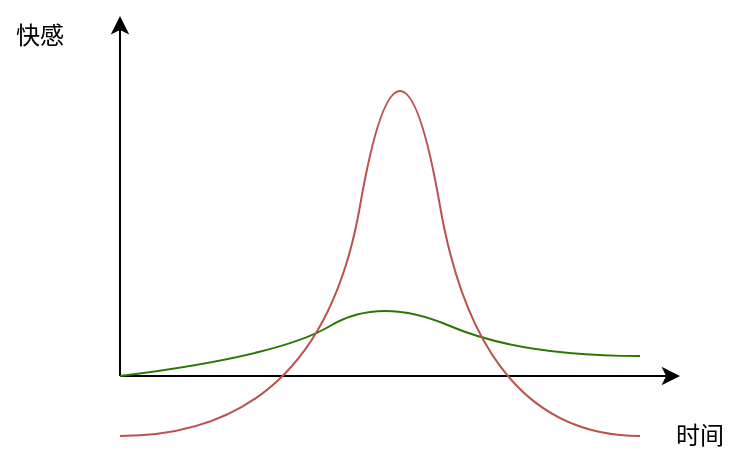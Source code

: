 <mxfile version="10.7.7" type="github"><diagram id="_Z19NQKxSoqv7oWscKGZ" name="Page-1"><mxGraphModel dx="1024" dy="557" grid="1" gridSize="10" guides="1" tooltips="1" connect="1" arrows="1" fold="1" page="1" pageScale="1" pageWidth="827" pageHeight="1169" math="0" shadow="0"><root><mxCell id="0"/><mxCell id="1" parent="0"/><mxCell id="XJ8kmUCe-_pg5cU2cd4F-1" value="" style="endArrow=classic;html=1;" edge="1" parent="1"><mxGeometry width="50" height="50" relative="1" as="geometry"><mxPoint x="300" y="340" as="sourcePoint"/><mxPoint x="580" y="340" as="targetPoint"/></mxGeometry></mxCell><mxCell id="XJ8kmUCe-_pg5cU2cd4F-2" value="" style="endArrow=classic;html=1;" edge="1" parent="1"><mxGeometry width="50" height="50" relative="1" as="geometry"><mxPoint x="300" y="340" as="sourcePoint"/><mxPoint x="300" y="160" as="targetPoint"/></mxGeometry></mxCell><mxCell id="XJ8kmUCe-_pg5cU2cd4F-3" value="快感" style="text;html=1;strokeColor=none;fillColor=none;align=center;verticalAlign=middle;whiteSpace=wrap;rounded=0;" vertex="1" parent="1"><mxGeometry x="240" y="160" width="40" height="20" as="geometry"/></mxCell><mxCell id="XJ8kmUCe-_pg5cU2cd4F-4" value="" style="curved=1;endArrow=none;html=1;startArrow=none;startFill=0;endFill=0;fillColor=#60a917;strokeColor=#2D7600;" edge="1" parent="1"><mxGeometry width="50" height="50" relative="1" as="geometry"><mxPoint x="300" y="340" as="sourcePoint"/><mxPoint x="560" y="330" as="targetPoint"/><Array as="points"><mxPoint x="380" y="330"/><mxPoint x="430" y="300"/><mxPoint x="500" y="330"/></Array></mxGeometry></mxCell><mxCell id="XJ8kmUCe-_pg5cU2cd4F-5" value="" style="curved=1;endArrow=none;html=1;startArrow=none;startFill=0;endFill=0;fillColor=#f8cecc;strokeColor=#b85450;" edge="1" parent="1"><mxGeometry width="50" height="50" relative="1" as="geometry"><mxPoint x="300" y="370" as="sourcePoint"/><mxPoint x="560" y="370" as="targetPoint"/><Array as="points"><mxPoint x="400" y="370"/><mxPoint x="440" y="140"/><mxPoint x="480" y="370"/></Array></mxGeometry></mxCell><mxCell id="XJ8kmUCe-_pg5cU2cd4F-6" value="时间" style="text;html=1;strokeColor=none;fillColor=none;align=center;verticalAlign=middle;whiteSpace=wrap;rounded=0;" vertex="1" parent="1"><mxGeometry x="570" y="360" width="40" height="20" as="geometry"/></mxCell></root></mxGraphModel></diagram></mxfile>